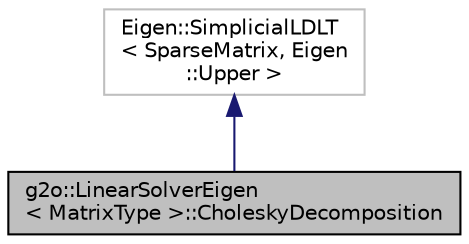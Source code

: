 digraph "g2o::LinearSolverEigen&lt; MatrixType &gt;::CholeskyDecomposition"
{
  edge [fontname="Helvetica",fontsize="10",labelfontname="Helvetica",labelfontsize="10"];
  node [fontname="Helvetica",fontsize="10",shape=record];
  Node0 [label="g2o::LinearSolverEigen\l\< MatrixType \>::CholeskyDecomposition",height=0.2,width=0.4,color="black", fillcolor="grey75", style="filled", fontcolor="black"];
  Node1 -> Node0 [dir="back",color="midnightblue",fontsize="10",style="solid",fontname="Helvetica"];
  Node1 [label="Eigen::SimplicialLDLT\l\< SparseMatrix, Eigen\l::Upper \>",height=0.2,width=0.4,color="grey75", fillcolor="white", style="filled"];
}
